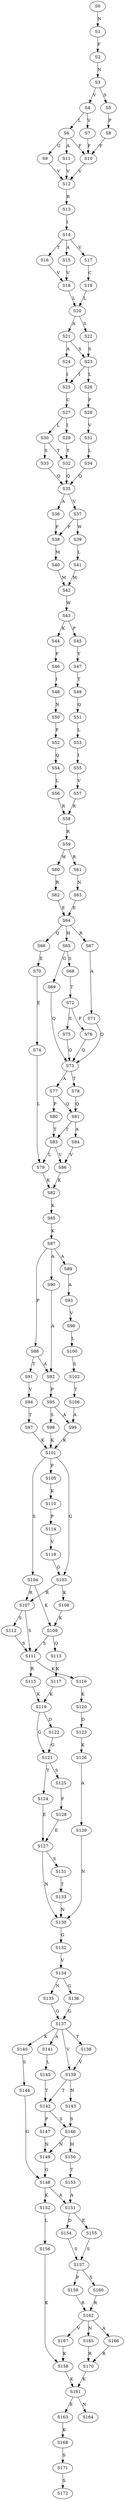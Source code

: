 strict digraph  {
	S0 -> S1 [ label = N ];
	S1 -> S2 [ label = F ];
	S2 -> S3 [ label = N ];
	S3 -> S4 [ label = V ];
	S3 -> S5 [ label = S ];
	S4 -> S6 [ label = L ];
	S4 -> S7 [ label = V ];
	S5 -> S8 [ label = P ];
	S6 -> S9 [ label = G ];
	S6 -> S10 [ label = F ];
	S6 -> S11 [ label = A ];
	S7 -> S10 [ label = F ];
	S8 -> S10 [ label = F ];
	S9 -> S12 [ label = V ];
	S10 -> S12 [ label = V ];
	S11 -> S12 [ label = V ];
	S12 -> S13 [ label = R ];
	S13 -> S14 [ label = I ];
	S14 -> S15 [ label = A ];
	S14 -> S16 [ label = T ];
	S14 -> S17 [ label = V ];
	S15 -> S18 [ label = V ];
	S16 -> S18 [ label = V ];
	S17 -> S19 [ label = C ];
	S18 -> S20 [ label = L ];
	S19 -> S20 [ label = L ];
	S20 -> S21 [ label = A ];
	S20 -> S22 [ label = S ];
	S21 -> S23 [ label = S ];
	S21 -> S24 [ label = A ];
	S22 -> S23 [ label = S ];
	S23 -> S25 [ label = I ];
	S23 -> S26 [ label = L ];
	S24 -> S25 [ label = I ];
	S25 -> S27 [ label = C ];
	S26 -> S28 [ label = F ];
	S27 -> S29 [ label = I ];
	S27 -> S30 [ label = L ];
	S28 -> S31 [ label = V ];
	S29 -> S32 [ label = T ];
	S30 -> S33 [ label = S ];
	S30 -> S32 [ label = T ];
	S31 -> S34 [ label = L ];
	S32 -> S35 [ label = Q ];
	S33 -> S35 [ label = Q ];
	S34 -> S35 [ label = Q ];
	S35 -> S36 [ label = A ];
	S35 -> S37 [ label = V ];
	S36 -> S38 [ label = F ];
	S37 -> S38 [ label = F ];
	S37 -> S39 [ label = W ];
	S38 -> S40 [ label = M ];
	S39 -> S41 [ label = L ];
	S40 -> S42 [ label = M ];
	S41 -> S42 [ label = M ];
	S42 -> S43 [ label = W ];
	S43 -> S44 [ label = K ];
	S43 -> S45 [ label = P ];
	S44 -> S46 [ label = F ];
	S45 -> S47 [ label = Y ];
	S46 -> S48 [ label = I ];
	S47 -> S49 [ label = T ];
	S48 -> S50 [ label = N ];
	S49 -> S51 [ label = Q ];
	S50 -> S52 [ label = F ];
	S51 -> S53 [ label = L ];
	S52 -> S54 [ label = Q ];
	S53 -> S55 [ label = I ];
	S54 -> S56 [ label = L ];
	S55 -> S57 [ label = V ];
	S56 -> S58 [ label = R ];
	S57 -> S58 [ label = R ];
	S58 -> S59 [ label = R ];
	S59 -> S60 [ label = W ];
	S59 -> S61 [ label = R ];
	S60 -> S62 [ label = R ];
	S61 -> S63 [ label = N ];
	S62 -> S64 [ label = E ];
	S63 -> S64 [ label = E ];
	S64 -> S65 [ label = H ];
	S64 -> S66 [ label = Q ];
	S64 -> S67 [ label = R ];
	S65 -> S68 [ label = S ];
	S65 -> S69 [ label = G ];
	S66 -> S70 [ label = E ];
	S67 -> S71 [ label = A ];
	S68 -> S72 [ label = T ];
	S69 -> S73 [ label = Q ];
	S70 -> S74 [ label = E ];
	S71 -> S73 [ label = Q ];
	S72 -> S75 [ label = S ];
	S72 -> S76 [ label = F ];
	S73 -> S77 [ label = A ];
	S73 -> S78 [ label = T ];
	S74 -> S79 [ label = L ];
	S75 -> S73 [ label = Q ];
	S76 -> S73 [ label = Q ];
	S77 -> S80 [ label = P ];
	S77 -> S81 [ label = Q ];
	S78 -> S81 [ label = Q ];
	S79 -> S82 [ label = K ];
	S80 -> S83 [ label = T ];
	S81 -> S83 [ label = T ];
	S81 -> S84 [ label = A ];
	S82 -> S85 [ label = K ];
	S83 -> S86 [ label = V ];
	S83 -> S79 [ label = L ];
	S84 -> S86 [ label = V ];
	S85 -> S87 [ label = K ];
	S86 -> S82 [ label = K ];
	S87 -> S88 [ label = P ];
	S87 -> S89 [ label = A ];
	S87 -> S90 [ label = A ];
	S88 -> S91 [ label = T ];
	S88 -> S92 [ label = A ];
	S89 -> S93 [ label = A ];
	S90 -> S92 [ label = A ];
	S91 -> S94 [ label = V ];
	S92 -> S95 [ label = P ];
	S93 -> S96 [ label = V ];
	S94 -> S97 [ label = T ];
	S95 -> S98 [ label = S ];
	S95 -> S99 [ label = A ];
	S96 -> S100 [ label = L ];
	S97 -> S101 [ label = K ];
	S98 -> S101 [ label = K ];
	S99 -> S101 [ label = K ];
	S100 -> S102 [ label = S ];
	S101 -> S103 [ label = G ];
	S101 -> S104 [ label = S ];
	S101 -> S105 [ label = P ];
	S102 -> S106 [ label = T ];
	S103 -> S107 [ label = R ];
	S103 -> S108 [ label = K ];
	S104 -> S109 [ label = K ];
	S104 -> S107 [ label = R ];
	S105 -> S110 [ label = K ];
	S106 -> S99 [ label = A ];
	S107 -> S111 [ label = S ];
	S107 -> S112 [ label = S ];
	S108 -> S109 [ label = K ];
	S109 -> S111 [ label = S ];
	S109 -> S113 [ label = Q ];
	S110 -> S114 [ label = P ];
	S111 -> S115 [ label = R ];
	S111 -> S116 [ label = K ];
	S112 -> S111 [ label = S ];
	S113 -> S117 [ label = K ];
	S114 -> S118 [ label = V ];
	S115 -> S119 [ label = K ];
	S116 -> S120 [ label = K ];
	S117 -> S119 [ label = K ];
	S118 -> S103 [ label = G ];
	S119 -> S121 [ label = G ];
	S119 -> S122 [ label = D ];
	S120 -> S123 [ label = D ];
	S121 -> S124 [ label = T ];
	S121 -> S125 [ label = S ];
	S122 -> S121 [ label = G ];
	S123 -> S126 [ label = K ];
	S124 -> S127 [ label = E ];
	S125 -> S128 [ label = F ];
	S126 -> S129 [ label = A ];
	S127 -> S130 [ label = N ];
	S127 -> S131 [ label = S ];
	S128 -> S127 [ label = E ];
	S129 -> S130 [ label = N ];
	S130 -> S132 [ label = G ];
	S131 -> S133 [ label = T ];
	S132 -> S134 [ label = V ];
	S133 -> S130 [ label = N ];
	S134 -> S135 [ label = N ];
	S134 -> S136 [ label = G ];
	S135 -> S137 [ label = G ];
	S136 -> S137 [ label = G ];
	S137 -> S138 [ label = T ];
	S137 -> S139 [ label = V ];
	S137 -> S140 [ label = K ];
	S137 -> S141 [ label = A ];
	S138 -> S139 [ label = V ];
	S139 -> S142 [ label = T ];
	S139 -> S143 [ label = N ];
	S140 -> S144 [ label = S ];
	S141 -> S145 [ label = L ];
	S142 -> S146 [ label = S ];
	S142 -> S147 [ label = P ];
	S143 -> S146 [ label = S ];
	S144 -> S148 [ label = G ];
	S145 -> S142 [ label = T ];
	S146 -> S149 [ label = N ];
	S146 -> S150 [ label = H ];
	S147 -> S149 [ label = N ];
	S148 -> S151 [ label = A ];
	S148 -> S152 [ label = K ];
	S149 -> S148 [ label = G ];
	S150 -> S153 [ label = T ];
	S151 -> S154 [ label = D ];
	S151 -> S155 [ label = E ];
	S152 -> S156 [ label = L ];
	S153 -> S151 [ label = A ];
	S154 -> S157 [ label = S ];
	S155 -> S157 [ label = S ];
	S156 -> S158 [ label = K ];
	S157 -> S159 [ label = P ];
	S157 -> S160 [ label = S ];
	S158 -> S161 [ label = K ];
	S159 -> S162 [ label = R ];
	S160 -> S162 [ label = R ];
	S161 -> S163 [ label = E ];
	S161 -> S164 [ label = N ];
	S162 -> S165 [ label = N ];
	S162 -> S166 [ label = A ];
	S162 -> S167 [ label = V ];
	S163 -> S168 [ label = K ];
	S165 -> S170 [ label = R ];
	S166 -> S170 [ label = R ];
	S167 -> S158 [ label = K ];
	S168 -> S171 [ label = S ];
	S170 -> S161 [ label = K ];
	S171 -> S172 [ label = S ];
}
